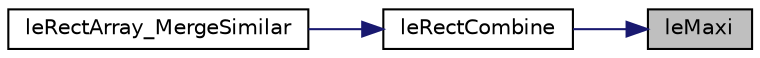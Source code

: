 digraph "leMaxi"
{
 // LATEX_PDF_SIZE
  edge [fontname="Helvetica",fontsize="10",labelfontname="Helvetica",labelfontsize="10"];
  node [fontname="Helvetica",fontsize="10",shape=record];
  rankdir="RL";
  Node1 [label="leMaxi",height=0.2,width=0.4,color="black", fillcolor="grey75", style="filled", fontcolor="black",tooltip="Calculate maximum of two integers."];
  Node1 -> Node2 [dir="back",color="midnightblue",fontsize="10",style="solid",fontname="Helvetica"];
  Node2 [label="leRectCombine",height=0.2,width=0.4,color="black", fillcolor="white", style="filled",URL="$legato__rect_8h.html#a652330a0566748e471c3a69bdec32c4c",tooltip="Combine rectangles."];
  Node2 -> Node3 [dir="back",color="midnightblue",fontsize="10",style="solid",fontname="Helvetica"];
  Node3 [label="leRectArray_MergeSimilar",height=0.2,width=0.4,color="black", fillcolor="white", style="filled",URL="$legato__rectarray_8h.html#af56fd950b661ceae0b37975528c5219b",tooltip="Merge rectangles."];
}
